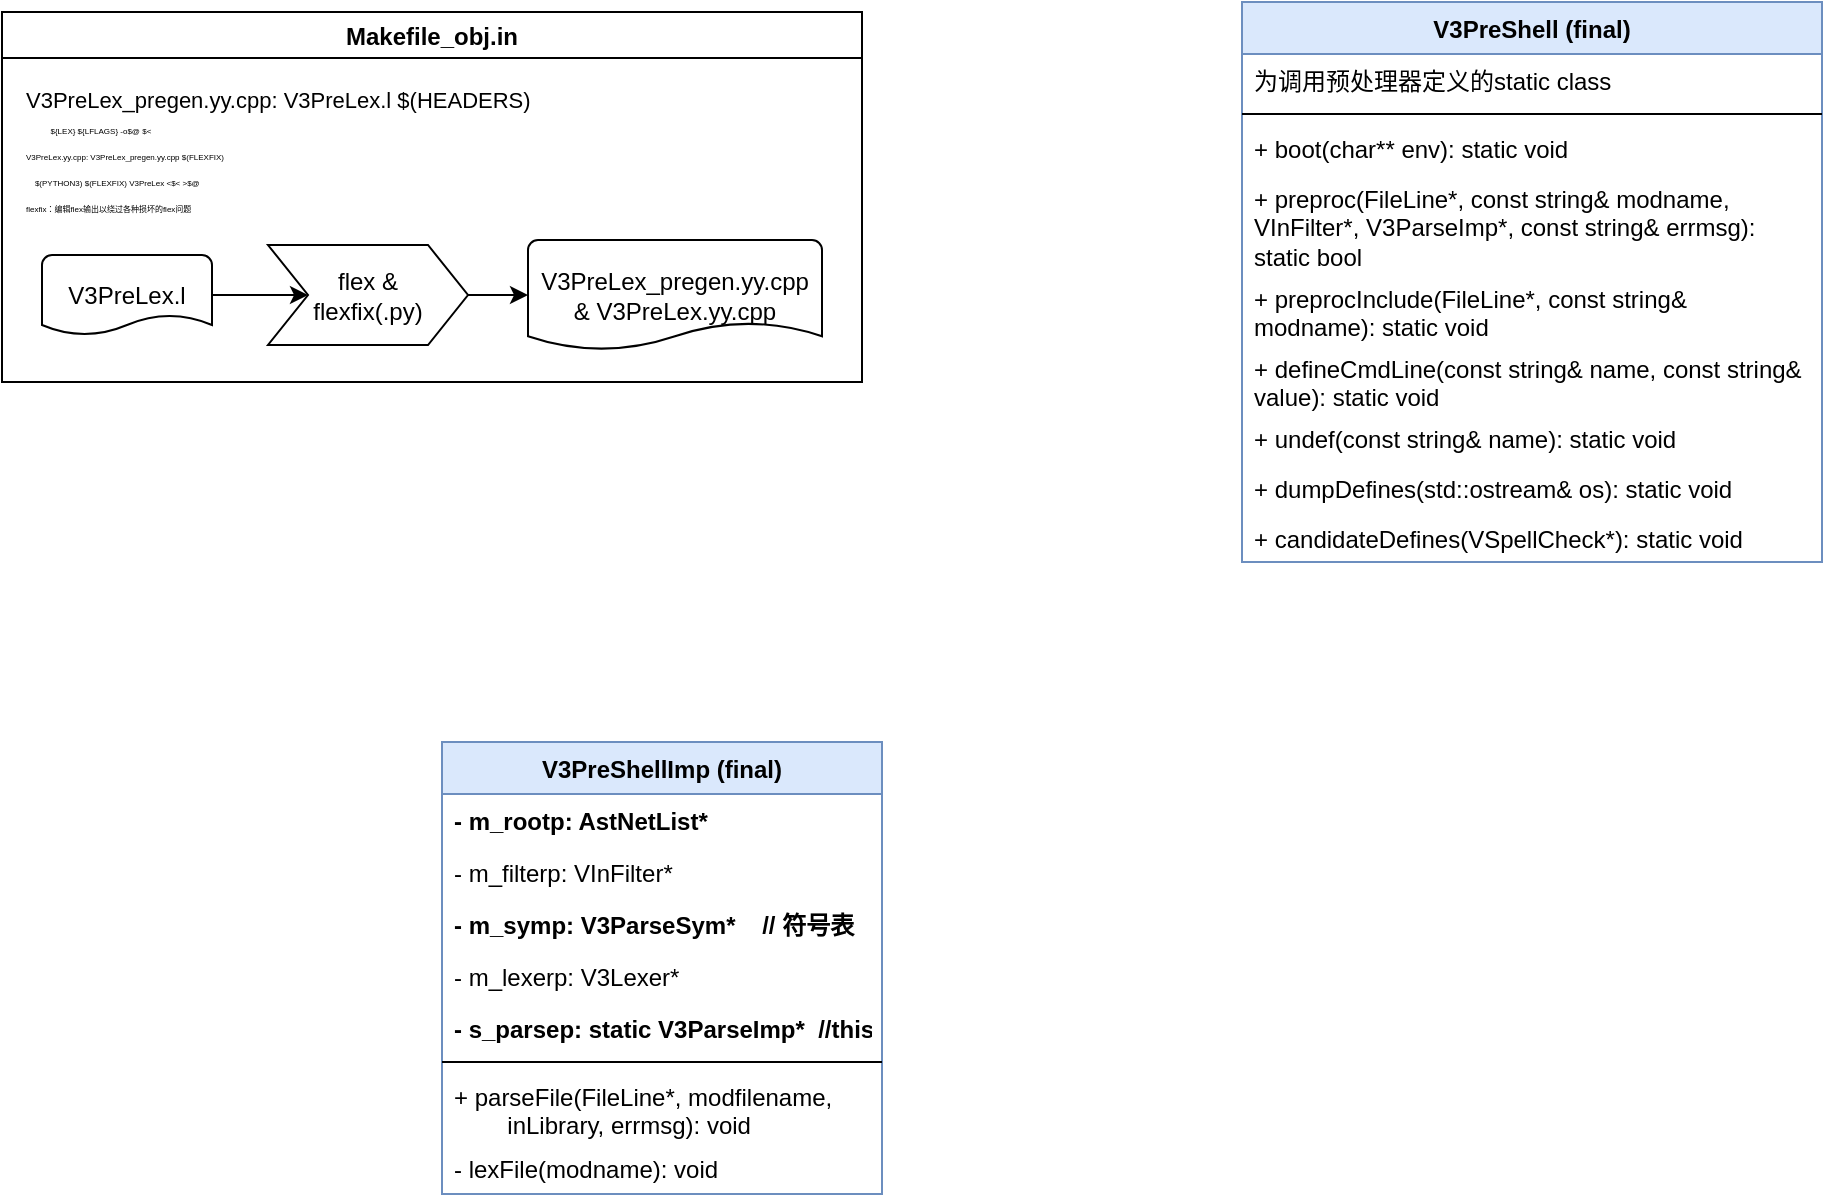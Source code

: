 <mxfile version="14.8.4" type="github">
  <diagram id="IGmrRcJs-5kOvxcU8E9H" name="第 1 页">
    <mxGraphModel dx="2591" dy="762" grid="1" gridSize="10" guides="1" tooltips="1" connect="1" arrows="1" fold="1" page="1" pageScale="1" pageWidth="1169" pageHeight="827" math="0" shadow="0">
      <root>
        <mxCell id="0" />
        <mxCell id="1" parent="0" />
        <mxCell id="jy8tWq2FMprEvK_Brc5D-1" value="Makefile_obj.in" style="swimlane;strokeWidth=1;" vertex="1" parent="1">
          <mxGeometry x="-1090" y="45" width="430" height="185" as="geometry" />
        </mxCell>
        <mxCell id="jy8tWq2FMprEvK_Brc5D-8" value="&lt;font style=&quot;font-size: 11px&quot;&gt;V3PreLex_pregen.yy.cpp: V3PreLex.l $(HEADERS)&lt;br&gt;&amp;nbsp; &amp;nbsp;&amp;nbsp;&lt;span style=&quot;font-size: 4px ; text-align: center&quot;&gt;${LEX} ${LFLAGS} -o$@ $&amp;lt;&lt;br&gt;V3PreLex.yy.cpp: V3PreLex_pregen.yy.cpp $(FLEXFIX)&lt;br&gt;&amp;nbsp; &amp;nbsp; $(PYTHON3) $(FLEXFIX) V3PreLex &amp;lt;$&amp;lt; &amp;gt;$@&lt;br&gt;flexfix：编辑flex输出以绕过各种损坏的flex问题&lt;br&gt;&lt;/span&gt;&lt;/font&gt;" style="text;whiteSpace=wrap;html=1;fontSize=4;verticalAlign=middle;align=left;" vertex="1" parent="jy8tWq2FMprEvK_Brc5D-1">
          <mxGeometry x="10" y="35" width="410" height="70" as="geometry" />
        </mxCell>
        <mxCell id="jy8tWq2FMprEvK_Brc5D-9" value="V3PreLex.l" style="strokeWidth=1;html=1;shape=mxgraph.flowchart.document2;whiteSpace=wrap;size=0.25;" vertex="1" parent="jy8tWq2FMprEvK_Brc5D-1">
          <mxGeometry x="20" y="121.5" width="85" height="40" as="geometry" />
        </mxCell>
        <mxCell id="jy8tWq2FMprEvK_Brc5D-10" value="flex &amp;amp;&lt;br&gt;flexfix(.py)" style="shape=step;perimeter=stepPerimeter;whiteSpace=wrap;html=1;fixedSize=1;strokeWidth=1;" vertex="1" parent="jy8tWq2FMprEvK_Brc5D-1">
          <mxGeometry x="133" y="116.5" width="100" height="50" as="geometry" />
        </mxCell>
        <mxCell id="jy8tWq2FMprEvK_Brc5D-11" value="" style="edgeStyle=orthogonalEdgeStyle;rounded=0;jumpSize=6;orthogonalLoop=1;jettySize=auto;html=1;strokeWidth=1;" edge="1" parent="jy8tWq2FMprEvK_Brc5D-1" source="jy8tWq2FMprEvK_Brc5D-9" target="jy8tWq2FMprEvK_Brc5D-10">
          <mxGeometry relative="1" as="geometry" />
        </mxCell>
        <mxCell id="jy8tWq2FMprEvK_Brc5D-12" value="V3PreLex_pregen.yy.cpp&lt;br&gt;&amp;amp;&amp;nbsp;V3PreLex.yy.cpp" style="strokeWidth=1;html=1;shape=mxgraph.flowchart.document2;whiteSpace=wrap;size=0.25;" vertex="1" parent="jy8tWq2FMprEvK_Brc5D-1">
          <mxGeometry x="263" y="114" width="147" height="55" as="geometry" />
        </mxCell>
        <mxCell id="jy8tWq2FMprEvK_Brc5D-13" value="" style="edgeStyle=orthogonalEdgeStyle;rounded=0;jumpSize=6;orthogonalLoop=1;jettySize=auto;html=1;strokeWidth=1;" edge="1" parent="jy8tWq2FMprEvK_Brc5D-1" source="jy8tWq2FMprEvK_Brc5D-10" target="jy8tWq2FMprEvK_Brc5D-12">
          <mxGeometry relative="1" as="geometry" />
        </mxCell>
        <mxCell id="jy8tWq2FMprEvK_Brc5D-14" value="V3PreShellImp (final)" style="swimlane;fontStyle=1;align=center;verticalAlign=top;childLayout=stackLayout;horizontal=1;startSize=26;horizontalStack=0;resizeParent=1;resizeParentMax=0;resizeLast=0;collapsible=1;marginBottom=0;fillColor=#dae8fc;strokeColor=#6c8ebf;" vertex="1" parent="1">
          <mxGeometry x="-870" y="410" width="220" height="226" as="geometry">
            <mxRectangle x="-276.5" y="404" width="140" height="26" as="alternateBounds" />
          </mxGeometry>
        </mxCell>
        <mxCell id="jy8tWq2FMprEvK_Brc5D-15" value="- m_rootp: AstNetList*" style="text;strokeColor=none;fillColor=none;align=left;verticalAlign=middle;spacingLeft=4;spacingRight=4;overflow=hidden;rotatable=0;points=[[0,0.5],[1,0.5]];portConstraint=eastwest;fontStyle=1" vertex="1" parent="jy8tWq2FMprEvK_Brc5D-14">
          <mxGeometry y="26" width="220" height="26" as="geometry" />
        </mxCell>
        <mxCell id="jy8tWq2FMprEvK_Brc5D-16" value="- m_filterp: VInFilter*" style="text;strokeColor=none;fillColor=none;align=left;verticalAlign=middle;spacingLeft=4;spacingRight=4;overflow=hidden;rotatable=0;points=[[0,0.5],[1,0.5]];portConstraint=eastwest;" vertex="1" parent="jy8tWq2FMprEvK_Brc5D-14">
          <mxGeometry y="52" width="220" height="26" as="geometry" />
        </mxCell>
        <mxCell id="jy8tWq2FMprEvK_Brc5D-17" value="- m_symp: V3ParseSym*    // 符号表" style="text;strokeColor=none;fillColor=none;align=left;verticalAlign=top;spacingLeft=4;spacingRight=4;overflow=hidden;rotatable=0;points=[[0,0.5],[1,0.5]];portConstraint=eastwest;fontStyle=1" vertex="1" parent="jy8tWq2FMprEvK_Brc5D-14">
          <mxGeometry y="78" width="220" height="26" as="geometry" />
        </mxCell>
        <mxCell id="jy8tWq2FMprEvK_Brc5D-18" value="- m_lexerp: V3Lexer*" style="text;strokeColor=none;fillColor=none;align=left;verticalAlign=middle;spacingLeft=4;spacingRight=4;overflow=hidden;rotatable=0;points=[[0,0.5],[1,0.5]];portConstraint=eastwest;" vertex="1" parent="jy8tWq2FMprEvK_Brc5D-14">
          <mxGeometry y="104" width="220" height="26" as="geometry" />
        </mxCell>
        <mxCell id="jy8tWq2FMprEvK_Brc5D-19" value="- s_parsep: static V3ParseImp*  //this" style="text;strokeColor=none;fillColor=none;align=left;verticalAlign=middle;spacingLeft=4;spacingRight=4;overflow=hidden;rotatable=0;points=[[0,0.5],[1,0.5]];portConstraint=eastwest;fontStyle=1" vertex="1" parent="jy8tWq2FMprEvK_Brc5D-14">
          <mxGeometry y="130" width="220" height="26" as="geometry" />
        </mxCell>
        <mxCell id="jy8tWq2FMprEvK_Brc5D-20" value="" style="line;strokeWidth=1;fillColor=none;align=left;verticalAlign=middle;spacingTop=-1;spacingLeft=3;spacingRight=3;rotatable=0;labelPosition=right;points=[];portConstraint=eastwest;" vertex="1" parent="jy8tWq2FMprEvK_Brc5D-14">
          <mxGeometry y="156" width="220" height="8" as="geometry" />
        </mxCell>
        <mxCell id="jy8tWq2FMprEvK_Brc5D-21" value="+ parseFile(FileLine*, modfilename, &#xa;        inLibrary, errmsg): void" style="text;strokeColor=none;fillColor=none;align=left;verticalAlign=top;spacingLeft=4;spacingRight=4;overflow=hidden;rotatable=0;points=[[0,0.5],[1,0.5]];portConstraint=eastwest;" vertex="1" parent="jy8tWq2FMprEvK_Brc5D-14">
          <mxGeometry y="164" width="220" height="36" as="geometry" />
        </mxCell>
        <mxCell id="jy8tWq2FMprEvK_Brc5D-22" value="- lexFile(modname): void" style="text;strokeColor=none;fillColor=none;align=left;verticalAlign=top;spacingLeft=4;spacingRight=4;overflow=hidden;rotatable=0;points=[[0,0.5],[1,0.5]];portConstraint=eastwest;" vertex="1" parent="jy8tWq2FMprEvK_Brc5D-14">
          <mxGeometry y="200" width="220" height="26" as="geometry" />
        </mxCell>
        <mxCell id="jy8tWq2FMprEvK_Brc5D-23" value="V3PreShell (final)" style="swimlane;fontStyle=1;align=center;verticalAlign=top;childLayout=stackLayout;horizontal=1;startSize=26;horizontalStack=0;resizeParent=1;resizeParentMax=0;resizeLast=0;collapsible=1;marginBottom=0;fillColor=#dae8fc;strokeColor=#6c8ebf;" vertex="1" parent="1">
          <mxGeometry x="-470" y="40" width="290" height="280" as="geometry">
            <mxRectangle x="-530" y="330" width="120" height="26" as="alternateBounds" />
          </mxGeometry>
        </mxCell>
        <mxCell id="jy8tWq2FMprEvK_Brc5D-24" value="为调用预处理器定义的static class" style="text;strokeColor=none;fillColor=none;align=left;verticalAlign=top;spacingLeft=4;spacingRight=4;overflow=hidden;rotatable=0;points=[[0,0.5],[1,0.5]];portConstraint=eastwest;" vertex="1" parent="jy8tWq2FMprEvK_Brc5D-23">
          <mxGeometry y="26" width="290" height="26" as="geometry" />
        </mxCell>
        <mxCell id="jy8tWq2FMprEvK_Brc5D-25" value="" style="line;strokeWidth=1;fillColor=none;align=left;verticalAlign=middle;spacingTop=-1;spacingLeft=3;spacingRight=3;rotatable=0;labelPosition=right;points=[];portConstraint=eastwest;" vertex="1" parent="jy8tWq2FMprEvK_Brc5D-23">
          <mxGeometry y="52" width="290" height="8" as="geometry" />
        </mxCell>
        <mxCell id="jy8tWq2FMprEvK_Brc5D-26" value="+ boot(char** env): static void" style="text;strokeColor=none;fillColor=none;align=left;verticalAlign=top;spacingLeft=4;spacingRight=4;overflow=hidden;rotatable=0;points=[[0,0.5],[1,0.5]];portConstraint=eastwest;" vertex="1" parent="jy8tWq2FMprEvK_Brc5D-23">
          <mxGeometry y="60" width="290" height="25" as="geometry" />
        </mxCell>
        <mxCell id="jy8tWq2FMprEvK_Brc5D-27" value="+ preproc(FileLine*, const string&amp; modname, VInFilter*, V3ParseImp*, const string&amp; errmsg): static bool" style="text;strokeColor=none;fillColor=none;align=left;verticalAlign=top;spacingLeft=4;spacingRight=4;overflow=hidden;rotatable=0;points=[[0,0.5],[1,0.5]];portConstraint=eastwest;whiteSpace=wrap;" vertex="1" parent="jy8tWq2FMprEvK_Brc5D-23">
          <mxGeometry y="85" width="290" height="50" as="geometry" />
        </mxCell>
        <mxCell id="jy8tWq2FMprEvK_Brc5D-28" value="+ preprocInclude(FileLine*, const string&amp; modname): static void" style="text;strokeColor=none;fillColor=none;align=left;verticalAlign=top;spacingLeft=4;spacingRight=4;overflow=hidden;rotatable=0;points=[[0,0.5],[1,0.5]];portConstraint=eastwest;whiteSpace=wrap;" vertex="1" parent="jy8tWq2FMprEvK_Brc5D-23">
          <mxGeometry y="135" width="290" height="35" as="geometry" />
        </mxCell>
        <mxCell id="jy8tWq2FMprEvK_Brc5D-29" value="+ defineCmdLine(const string&amp; name, const string&amp; value): static void" style="text;strokeColor=none;fillColor=none;align=left;verticalAlign=top;spacingLeft=4;spacingRight=4;overflow=hidden;rotatable=0;points=[[0,0.5],[1,0.5]];portConstraint=eastwest;whiteSpace=wrap;" vertex="1" parent="jy8tWq2FMprEvK_Brc5D-23">
          <mxGeometry y="170" width="290" height="35" as="geometry" />
        </mxCell>
        <mxCell id="jy8tWq2FMprEvK_Brc5D-30" value="+ undef(const string&amp; name): static void" style="text;strokeColor=none;fillColor=none;align=left;verticalAlign=top;spacingLeft=4;spacingRight=4;overflow=hidden;rotatable=0;points=[[0,0.5],[1,0.5]];portConstraint=eastwest;whiteSpace=wrap;" vertex="1" parent="jy8tWq2FMprEvK_Brc5D-23">
          <mxGeometry y="205" width="290" height="25" as="geometry" />
        </mxCell>
        <mxCell id="jy8tWq2FMprEvK_Brc5D-31" value="+ dumpDefines(std::ostream&amp; os): static void" style="text;strokeColor=none;fillColor=none;align=left;verticalAlign=top;spacingLeft=4;spacingRight=4;overflow=hidden;rotatable=0;points=[[0,0.5],[1,0.5]];portConstraint=eastwest;whiteSpace=wrap;" vertex="1" parent="jy8tWq2FMprEvK_Brc5D-23">
          <mxGeometry y="230" width="290" height="25" as="geometry" />
        </mxCell>
        <mxCell id="jy8tWq2FMprEvK_Brc5D-32" value="+ candidateDefines(VSpellCheck*): static void" style="text;strokeColor=none;fillColor=none;align=left;verticalAlign=top;spacingLeft=4;spacingRight=4;overflow=hidden;rotatable=0;points=[[0,0.5],[1,0.5]];portConstraint=eastwest;whiteSpace=wrap;" vertex="1" parent="jy8tWq2FMprEvK_Brc5D-23">
          <mxGeometry y="255" width="290" height="25" as="geometry" />
        </mxCell>
      </root>
    </mxGraphModel>
  </diagram>
</mxfile>
